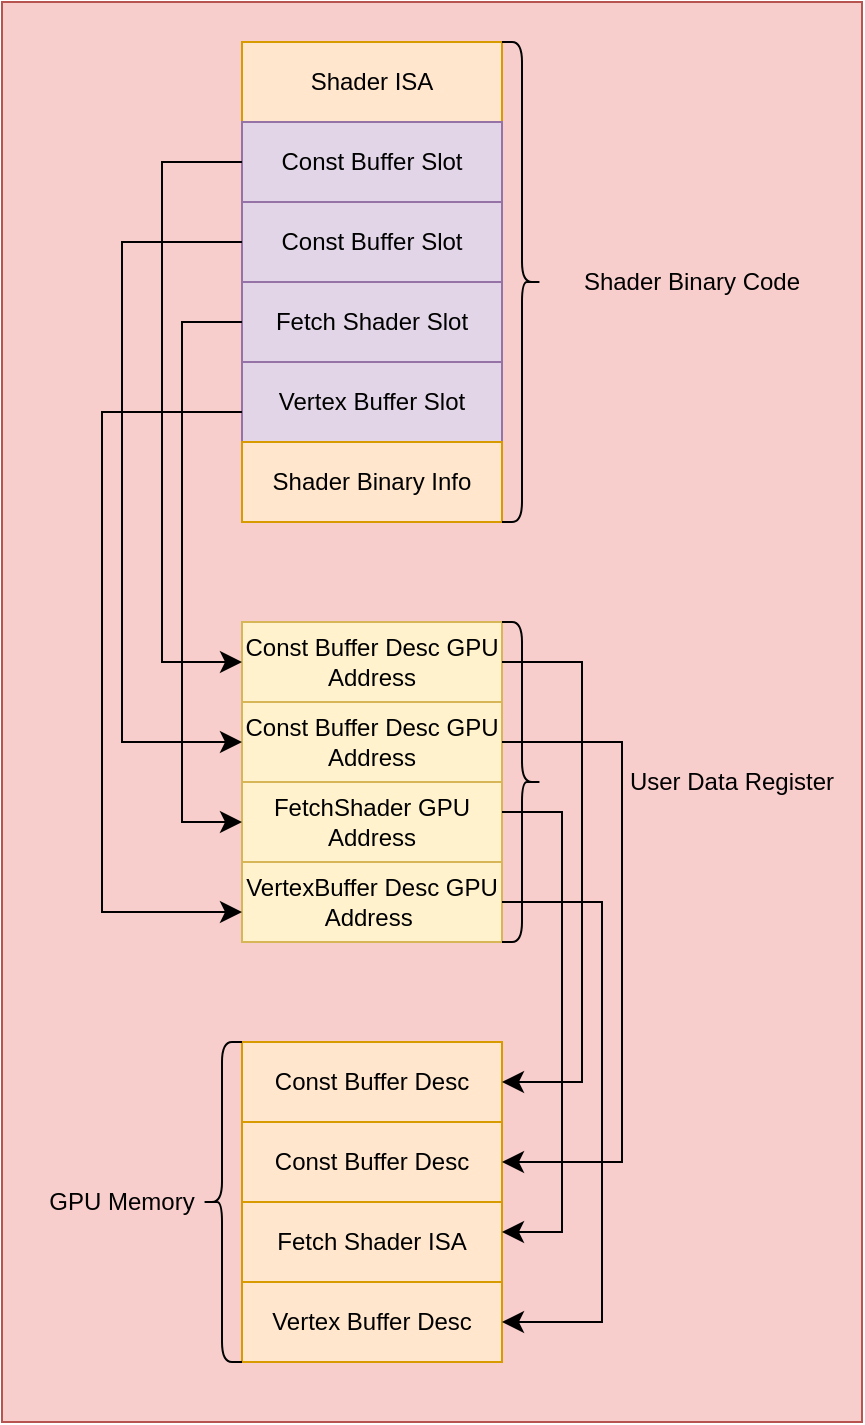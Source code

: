 <mxfile version="24.2.5" type="device">
  <diagram name="Page-1" id="tUyGk4rivnvC5f5kRcrG">
    <mxGraphModel dx="2074" dy="1205" grid="1" gridSize="10" guides="1" tooltips="1" connect="1" arrows="1" fold="1" page="1" pageScale="1" pageWidth="827" pageHeight="1169" math="0" shadow="0">
      <root>
        <mxCell id="0" />
        <mxCell id="1" parent="0" />
        <mxCell id="lQb-FWV39Z22ZrY2PBON-32" value="" style="rounded=0;whiteSpace=wrap;html=1;fillColor=#f8cecc;strokeColor=#b85450;" vertex="1" parent="1">
          <mxGeometry x="60" y="380" width="430" height="710" as="geometry" />
        </mxCell>
        <mxCell id="lQb-FWV39Z22ZrY2PBON-1" value="Shader ISA" style="rounded=0;whiteSpace=wrap;html=1;fontSize=12;fillColor=#ffe6cc;strokeColor=#d79b00;" vertex="1" parent="1">
          <mxGeometry x="180" y="400" width="130" height="40" as="geometry" />
        </mxCell>
        <mxCell id="lQb-FWV39Z22ZrY2PBON-3" value="Const Buffer Slot" style="rounded=0;whiteSpace=wrap;html=1;fontSize=12;fillColor=#e1d5e7;strokeColor=#9673a6;" vertex="1" parent="1">
          <mxGeometry x="180" y="440" width="130" height="40" as="geometry" />
        </mxCell>
        <mxCell id="lQb-FWV39Z22ZrY2PBON-4" value="Const Buffer Slot" style="rounded=0;whiteSpace=wrap;html=1;fontSize=12;fillColor=#e1d5e7;strokeColor=#9673a6;" vertex="1" parent="1">
          <mxGeometry x="180" y="480" width="130" height="40" as="geometry" />
        </mxCell>
        <mxCell id="lQb-FWV39Z22ZrY2PBON-5" value="Fetch Shader Slot" style="rounded=0;whiteSpace=wrap;html=1;fontSize=12;fillColor=#e1d5e7;strokeColor=#9673a6;" vertex="1" parent="1">
          <mxGeometry x="180" y="520" width="130" height="40" as="geometry" />
        </mxCell>
        <mxCell id="lQb-FWV39Z22ZrY2PBON-6" value="Vertex Buffer Slot" style="rounded=0;whiteSpace=wrap;html=1;fontSize=12;fillColor=#e1d5e7;strokeColor=#9673a6;" vertex="1" parent="1">
          <mxGeometry x="180" y="560" width="130" height="40" as="geometry" />
        </mxCell>
        <mxCell id="lQb-FWV39Z22ZrY2PBON-7" value="Shader Binary Info" style="rounded=0;whiteSpace=wrap;html=1;fontSize=12;fillColor=#ffe6cc;strokeColor=#d79b00;" vertex="1" parent="1">
          <mxGeometry x="180" y="600" width="130" height="40" as="geometry" />
        </mxCell>
        <mxCell id="lQb-FWV39Z22ZrY2PBON-8" value="Const Buffer Desc GPU Address" style="rounded=0;whiteSpace=wrap;html=1;fontSize=12;fillColor=#fff2cc;strokeColor=#d6b656;" vertex="1" parent="1">
          <mxGeometry x="180" y="690" width="130" height="40" as="geometry" />
        </mxCell>
        <mxCell id="lQb-FWV39Z22ZrY2PBON-9" value="Const Buffer Desc GPU Address" style="rounded=0;whiteSpace=wrap;html=1;fontSize=12;fillColor=#fff2cc;strokeColor=#d6b656;" vertex="1" parent="1">
          <mxGeometry x="180" y="730" width="130" height="40" as="geometry" />
        </mxCell>
        <mxCell id="lQb-FWV39Z22ZrY2PBON-10" value="FetchShader GPU Address" style="rounded=0;whiteSpace=wrap;html=1;fontSize=12;fillColor=#fff2cc;strokeColor=#d6b656;" vertex="1" parent="1">
          <mxGeometry x="180" y="770" width="130" height="40" as="geometry" />
        </mxCell>
        <mxCell id="lQb-FWV39Z22ZrY2PBON-11" value="VertexBuffer Desc GPU Address&amp;nbsp;" style="rounded=0;whiteSpace=wrap;html=1;fontSize=12;fillColor=#fff2cc;strokeColor=#d6b656;" vertex="1" parent="1">
          <mxGeometry x="180" y="810" width="130" height="40" as="geometry" />
        </mxCell>
        <mxCell id="lQb-FWV39Z22ZrY2PBON-12" value="Const Buffer Desc" style="rounded=0;whiteSpace=wrap;html=1;fontSize=12;fillColor=#ffe6cc;strokeColor=#d79b00;" vertex="1" parent="1">
          <mxGeometry x="180" y="900" width="130" height="40" as="geometry" />
        </mxCell>
        <mxCell id="lQb-FWV39Z22ZrY2PBON-13" value="Const Buffer Desc" style="rounded=0;whiteSpace=wrap;html=1;fontSize=12;fillColor=#ffe6cc;strokeColor=#d79b00;" vertex="1" parent="1">
          <mxGeometry x="180" y="940" width="130" height="40" as="geometry" />
        </mxCell>
        <mxCell id="lQb-FWV39Z22ZrY2PBON-14" value="Fetch Shader ISA" style="rounded=0;whiteSpace=wrap;html=1;fontSize=12;fillColor=#ffe6cc;strokeColor=#d79b00;" vertex="1" parent="1">
          <mxGeometry x="180" y="980" width="130" height="40" as="geometry" />
        </mxCell>
        <mxCell id="lQb-FWV39Z22ZrY2PBON-15" value="Vertex Buffer Desc" style="rounded=0;whiteSpace=wrap;html=1;fontSize=12;fillColor=#ffe6cc;strokeColor=#d79b00;" vertex="1" parent="1">
          <mxGeometry x="180" y="1020" width="130" height="40" as="geometry" />
        </mxCell>
        <mxCell id="lQb-FWV39Z22ZrY2PBON-17" value="" style="shape=curlyBracket;whiteSpace=wrap;html=1;rounded=1;flipH=1;labelPosition=right;verticalLabelPosition=middle;align=left;verticalAlign=middle;" vertex="1" parent="1">
          <mxGeometry x="310" y="400" width="20" height="240" as="geometry" />
        </mxCell>
        <mxCell id="lQb-FWV39Z22ZrY2PBON-18" value="Shader Binary Code" style="text;html=1;align=center;verticalAlign=middle;whiteSpace=wrap;rounded=0;" vertex="1" parent="1">
          <mxGeometry x="340" y="505" width="130" height="30" as="geometry" />
        </mxCell>
        <mxCell id="lQb-FWV39Z22ZrY2PBON-19" value="" style="edgeStyle=segmentEdgeStyle;endArrow=classic;html=1;curved=0;rounded=0;endSize=8;startSize=8;exitX=0;exitY=0.5;exitDx=0;exitDy=0;entryX=0;entryY=0.5;entryDx=0;entryDy=0;" edge="1" parent="1" source="lQb-FWV39Z22ZrY2PBON-3" target="lQb-FWV39Z22ZrY2PBON-8">
          <mxGeometry width="50" height="50" relative="1" as="geometry">
            <mxPoint x="390" y="740" as="sourcePoint" />
            <mxPoint x="440" y="690" as="targetPoint" />
            <Array as="points">
              <mxPoint x="140" y="460" />
              <mxPoint x="140" y="710" />
            </Array>
          </mxGeometry>
        </mxCell>
        <mxCell id="lQb-FWV39Z22ZrY2PBON-21" value="" style="shape=curlyBracket;whiteSpace=wrap;html=1;rounded=1;flipH=1;labelPosition=right;verticalLabelPosition=middle;align=left;verticalAlign=middle;" vertex="1" parent="1">
          <mxGeometry x="310" y="690" width="20" height="160" as="geometry" />
        </mxCell>
        <mxCell id="lQb-FWV39Z22ZrY2PBON-22" value="User Data Register" style="text;html=1;align=center;verticalAlign=middle;whiteSpace=wrap;rounded=0;" vertex="1" parent="1">
          <mxGeometry x="370" y="755" width="110" height="30" as="geometry" />
        </mxCell>
        <mxCell id="lQb-FWV39Z22ZrY2PBON-23" value="" style="edgeStyle=segmentEdgeStyle;endArrow=classic;html=1;curved=0;rounded=0;endSize=8;startSize=8;" edge="1" parent="1" source="lQb-FWV39Z22ZrY2PBON-4" target="lQb-FWV39Z22ZrY2PBON-9">
          <mxGeometry width="50" height="50" relative="1" as="geometry">
            <mxPoint x="180" y="500" as="sourcePoint" />
            <mxPoint x="180" y="750" as="targetPoint" />
            <Array as="points">
              <mxPoint x="120" y="500" />
              <mxPoint x="120" y="750" />
            </Array>
          </mxGeometry>
        </mxCell>
        <mxCell id="lQb-FWV39Z22ZrY2PBON-24" value="" style="edgeStyle=segmentEdgeStyle;endArrow=classic;html=1;curved=0;rounded=0;endSize=8;startSize=8;" edge="1" parent="1">
          <mxGeometry width="50" height="50" relative="1" as="geometry">
            <mxPoint x="180" y="540" as="sourcePoint" />
            <mxPoint x="180" y="790" as="targetPoint" />
            <Array as="points">
              <mxPoint x="150" y="540" />
              <mxPoint x="150" y="790" />
            </Array>
          </mxGeometry>
        </mxCell>
        <mxCell id="lQb-FWV39Z22ZrY2PBON-25" value="" style="edgeStyle=segmentEdgeStyle;endArrow=classic;html=1;curved=0;rounded=0;endSize=8;startSize=8;" edge="1" parent="1">
          <mxGeometry width="50" height="50" relative="1" as="geometry">
            <mxPoint x="180" y="585" as="sourcePoint" />
            <mxPoint x="180" y="835" as="targetPoint" />
            <Array as="points">
              <mxPoint x="110" y="585" />
              <mxPoint x="110" y="835" />
            </Array>
          </mxGeometry>
        </mxCell>
        <mxCell id="lQb-FWV39Z22ZrY2PBON-26" value="" style="edgeStyle=segmentEdgeStyle;endArrow=classic;html=1;curved=0;rounded=0;endSize=8;startSize=8;exitX=1;exitY=0.5;exitDx=0;exitDy=0;entryX=1;entryY=0.5;entryDx=0;entryDy=0;" edge="1" parent="1" source="lQb-FWV39Z22ZrY2PBON-8" target="lQb-FWV39Z22ZrY2PBON-12">
          <mxGeometry width="50" height="50" relative="1" as="geometry">
            <mxPoint x="390" y="740" as="sourcePoint" />
            <mxPoint x="440" y="690" as="targetPoint" />
            <Array as="points">
              <mxPoint x="350" y="710" />
              <mxPoint x="350" y="920" />
            </Array>
          </mxGeometry>
        </mxCell>
        <mxCell id="lQb-FWV39Z22ZrY2PBON-27" value="" style="edgeStyle=segmentEdgeStyle;endArrow=classic;html=1;curved=0;rounded=0;endSize=8;startSize=8;exitX=1;exitY=0.5;exitDx=0;exitDy=0;entryX=1;entryY=0.5;entryDx=0;entryDy=0;" edge="1" parent="1">
          <mxGeometry width="50" height="50" relative="1" as="geometry">
            <mxPoint x="310" y="750" as="sourcePoint" />
            <mxPoint x="310" y="960" as="targetPoint" />
            <Array as="points">
              <mxPoint x="370" y="750" />
              <mxPoint x="370" y="960" />
            </Array>
          </mxGeometry>
        </mxCell>
        <mxCell id="lQb-FWV39Z22ZrY2PBON-28" value="" style="edgeStyle=segmentEdgeStyle;endArrow=classic;html=1;curved=0;rounded=0;endSize=8;startSize=8;exitX=1;exitY=0.5;exitDx=0;exitDy=0;entryX=1;entryY=0.5;entryDx=0;entryDy=0;" edge="1" parent="1">
          <mxGeometry width="50" height="50" relative="1" as="geometry">
            <mxPoint x="310" y="785" as="sourcePoint" />
            <mxPoint x="310" y="995" as="targetPoint" />
            <Array as="points">
              <mxPoint x="340" y="785" />
              <mxPoint x="340" y="995" />
            </Array>
          </mxGeometry>
        </mxCell>
        <mxCell id="lQb-FWV39Z22ZrY2PBON-29" value="" style="edgeStyle=segmentEdgeStyle;endArrow=classic;html=1;curved=0;rounded=0;endSize=8;startSize=8;exitX=1;exitY=0.5;exitDx=0;exitDy=0;entryX=1;entryY=0.5;entryDx=0;entryDy=0;" edge="1" parent="1">
          <mxGeometry width="50" height="50" relative="1" as="geometry">
            <mxPoint x="310" y="830" as="sourcePoint" />
            <mxPoint x="310" y="1040" as="targetPoint" />
            <Array as="points">
              <mxPoint x="360" y="830" />
              <mxPoint x="360" y="1040" />
            </Array>
          </mxGeometry>
        </mxCell>
        <mxCell id="lQb-FWV39Z22ZrY2PBON-30" value="" style="shape=curlyBracket;whiteSpace=wrap;html=1;rounded=1;labelPosition=left;verticalLabelPosition=middle;align=right;verticalAlign=middle;" vertex="1" parent="1">
          <mxGeometry x="160" y="900" width="20" height="160" as="geometry" />
        </mxCell>
        <mxCell id="lQb-FWV39Z22ZrY2PBON-31" value="GPU Memory" style="text;html=1;align=center;verticalAlign=middle;whiteSpace=wrap;rounded=0;" vertex="1" parent="1">
          <mxGeometry x="70" y="965" width="100" height="30" as="geometry" />
        </mxCell>
      </root>
    </mxGraphModel>
  </diagram>
</mxfile>

